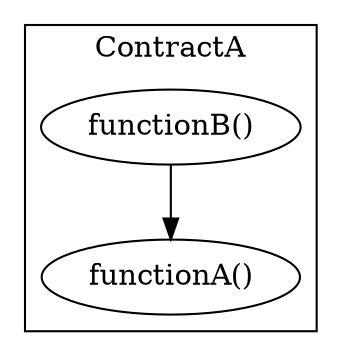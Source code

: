 strict digraph {
subgraph cluster_18_ContractA {
label = "ContractA"
"18_functionB_e3b0c44298fc1c149afbf4c8996fb92427ae41e4649b934ca495991b7852b855" [label="functionB()"]
"18_functionA_e3b0c44298fc1c149afbf4c8996fb92427ae41e4649b934ca495991b7852b855" [label="functionA()"]
"18_functionB_e3b0c44298fc1c149afbf4c8996fb92427ae41e4649b934ca495991b7852b855" -> "18_functionA_e3b0c44298fc1c149afbf4c8996fb92427ae41e4649b934ca495991b7852b855"
}subgraph cluster_solidity {
label = "[Solidity]"
}
}